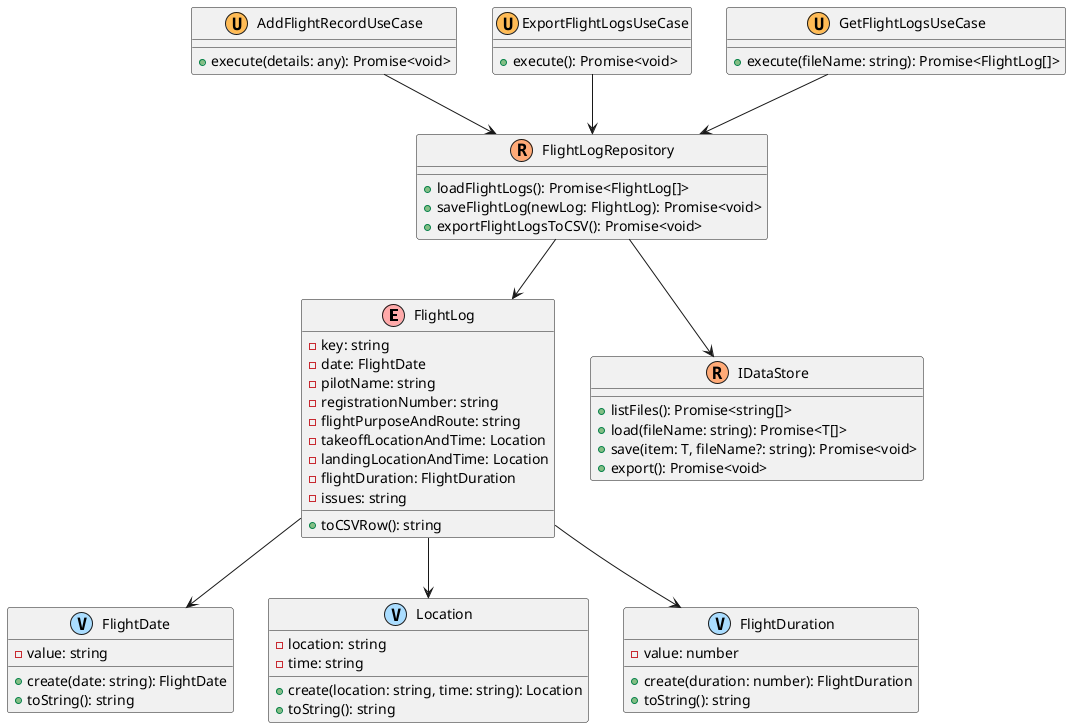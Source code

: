 @startuml ドメインモデル図
!define ENTITY(x) class x << (E,#FFAAAA) >>
!define VALUE(x) class x << (V,#AADDFF) >>
!define REPOSITORY(x) class x << (R,#FFAA77) >>
!define USECASE(x) class x << (U,#FFBB55) >>

ENTITY(FlightLog) {
  - key: string
  - date: FlightDate
  - pilotName: string
  - registrationNumber: string
  - flightPurposeAndRoute: string
  - takeoffLocationAndTime: Location
  - landingLocationAndTime: Location
  - flightDuration: FlightDuration
  - issues: string
  + toCSVRow(): string
}

VALUE(FlightDate) {
  - value: string
  + create(date: string): FlightDate
  + toString(): string
}

VALUE(Location) {
  - location: string
  - time: string
  + create(location: string, time: string): Location
  + toString(): string
}

VALUE(FlightDuration) {
  - value: number
  + create(duration: number): FlightDuration
  + toString(): string
}

REPOSITORY(FlightLogRepository) {
  + loadFlightLogs(): Promise<FlightLog[]>
  + saveFlightLog(newLog: FlightLog): Promise<void>
  + exportFlightLogsToCSV(): Promise<void>
}

REPOSITORY(IDataStore) {
  + listFiles(): Promise<string[]>
  + load(fileName: string): Promise<T[]>
  + save(item: T, fileName?: string): Promise<void>
  + export(): Promise<void>
}

USECASE(AddFlightRecordUseCase) {
  + execute(details: any): Promise<void>
}

USECASE(ExportFlightLogsUseCase) {
  + execute(): Promise<void>
}

USECASE(GetFlightLogsUseCase) {
  + execute(fileName: string): Promise<FlightLog[]>
}

FlightLogRepository --> FlightLog
FlightLog --> FlightDate
FlightLog --> Location
FlightLog --> FlightDuration
FlightLogRepository --> IDataStore

AddFlightRecordUseCase --> FlightLogRepository
ExportFlightLogsUseCase --> FlightLogRepository
GetFlightLogsUseCase --> FlightLogRepository

@enduml
